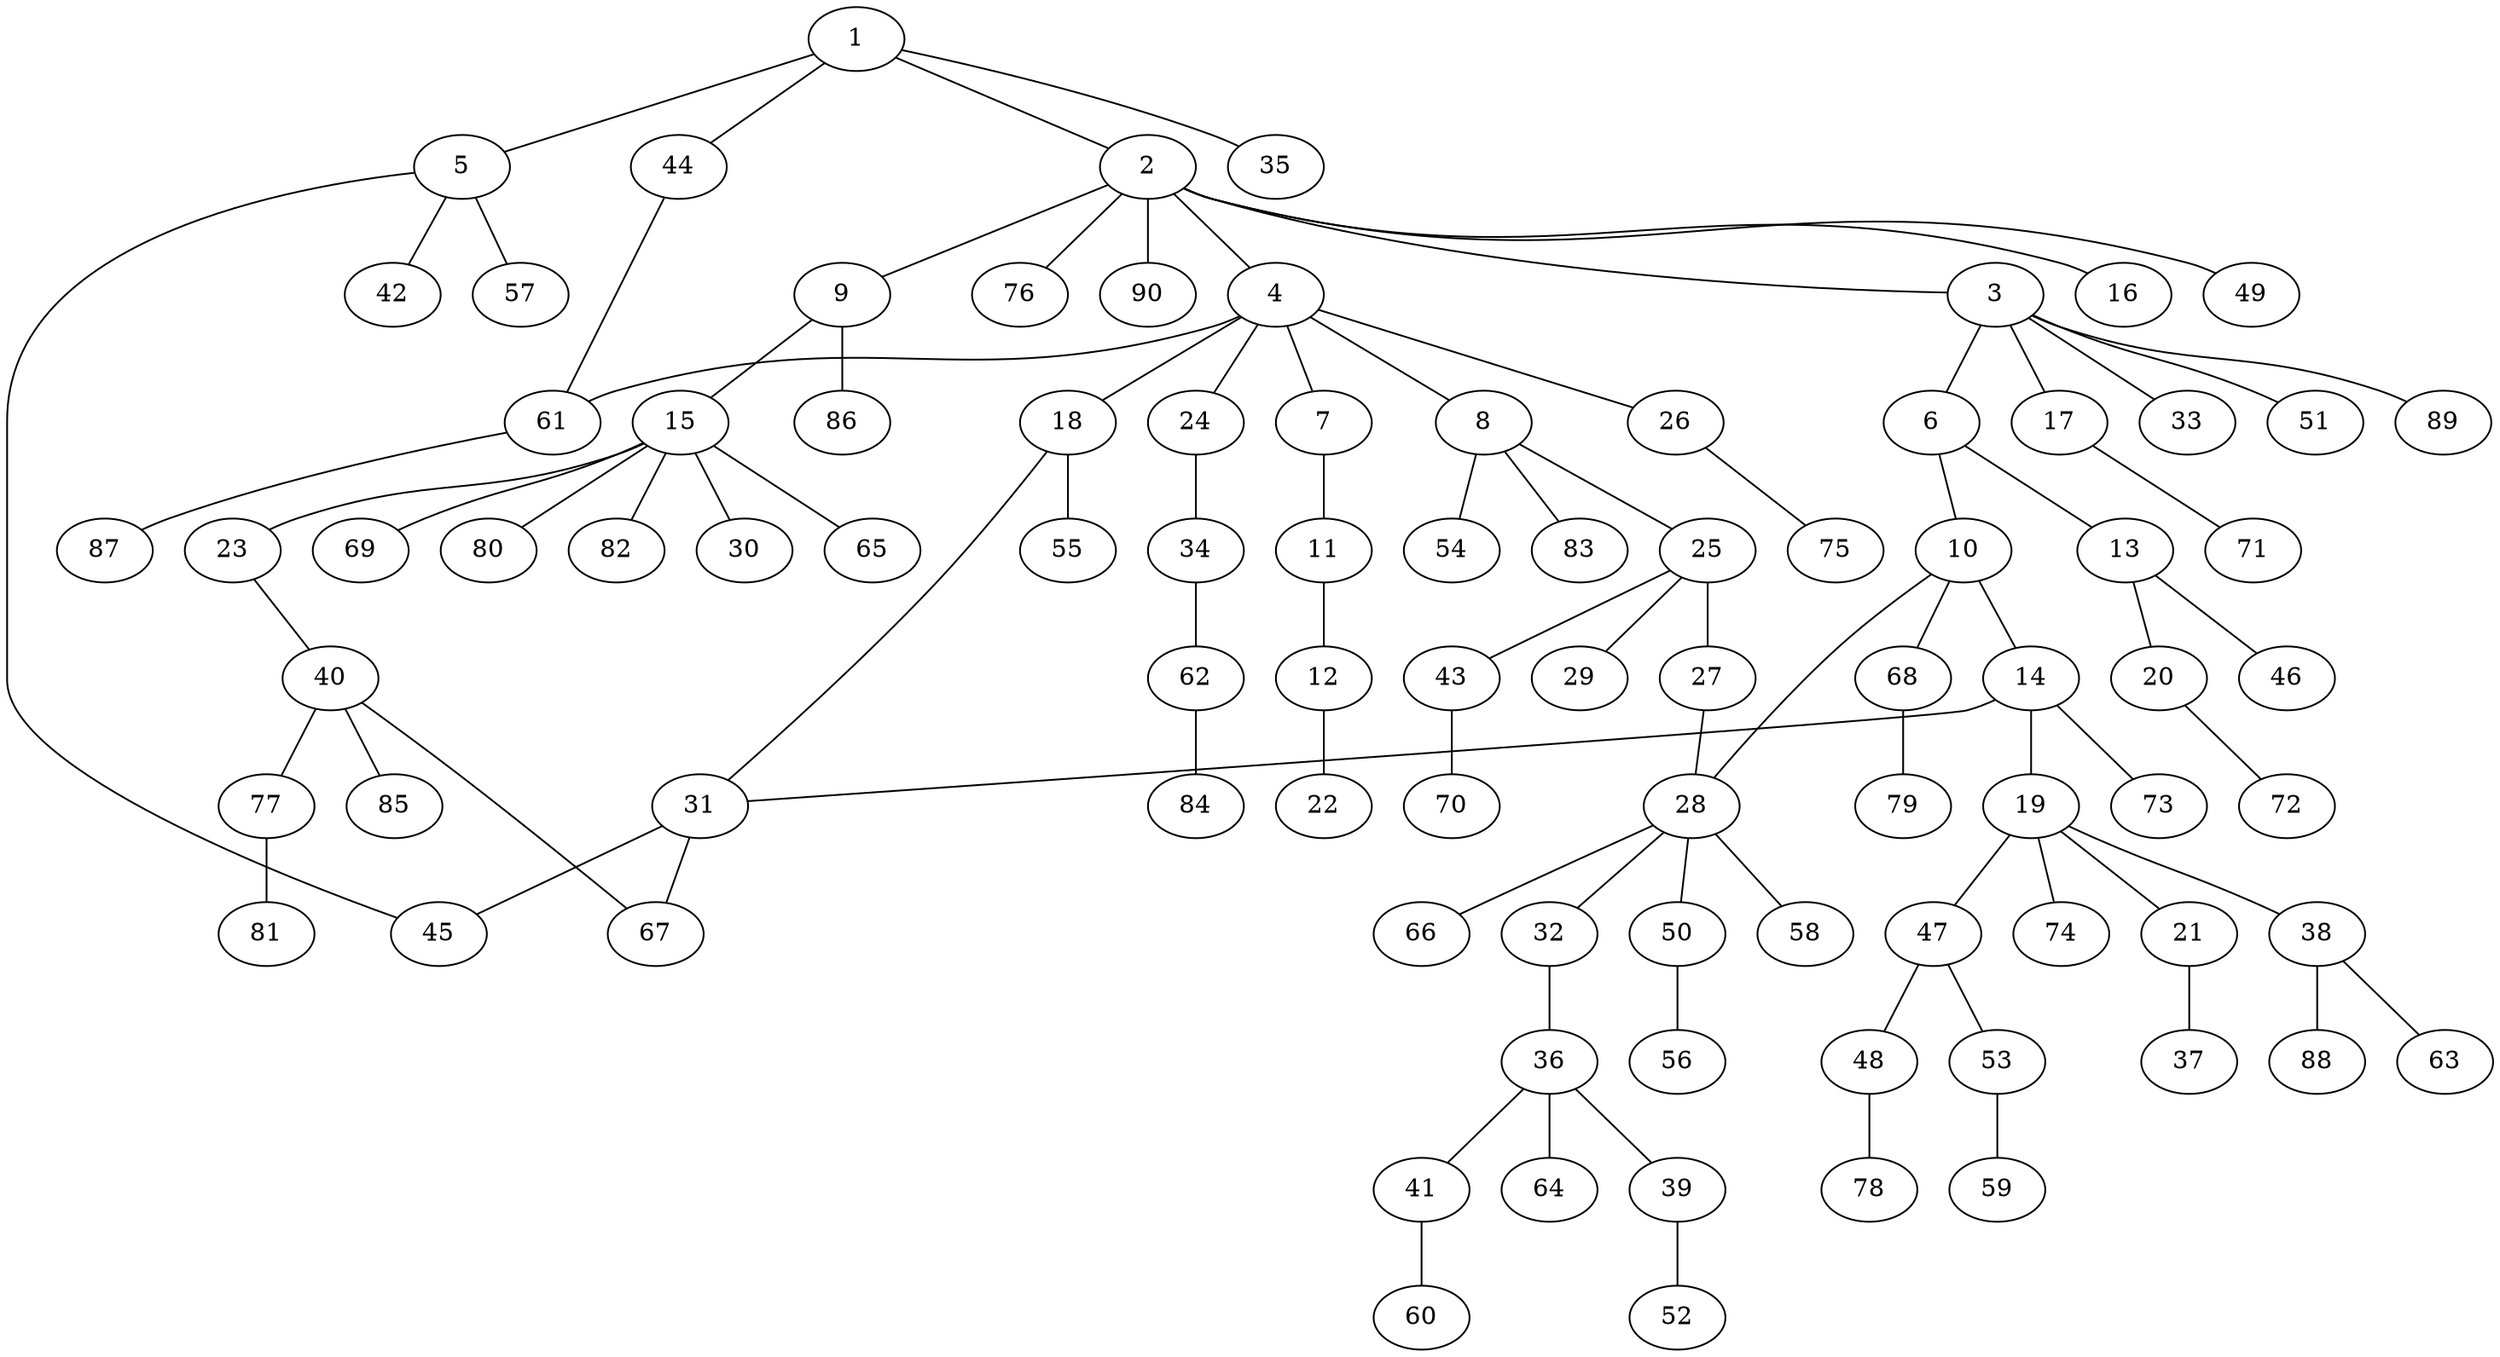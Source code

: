 graph graphname {1--2
1--5
1--35
1--44
2--3
2--4
2--9
2--16
2--49
2--76
2--90
3--6
3--17
3--33
3--51
3--89
4--7
4--8
4--18
4--24
4--26
4--61
5--42
5--45
5--57
6--10
6--13
7--11
8--25
8--54
8--83
9--15
9--86
10--14
10--28
10--68
11--12
12--22
13--20
13--46
14--19
14--31
14--73
15--23
15--30
15--65
15--69
15--80
15--82
17--71
18--31
18--55
19--21
19--38
19--47
19--74
20--72
21--37
23--40
24--34
25--27
25--29
25--43
26--75
27--28
28--32
28--50
28--58
28--66
31--45
31--67
32--36
34--62
36--39
36--41
36--64
38--63
38--88
39--52
40--67
40--77
40--85
41--60
43--70
44--61
47--48
47--53
48--78
50--56
53--59
61--87
62--84
68--79
77--81
}
